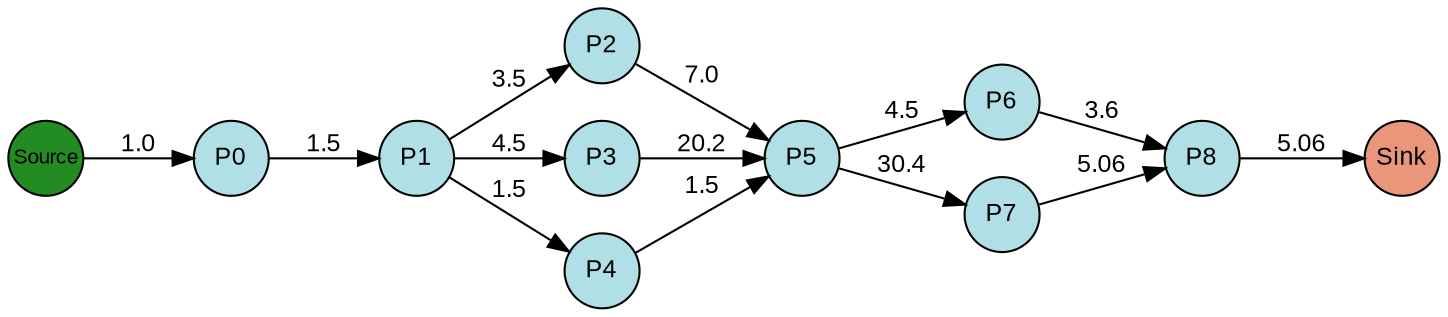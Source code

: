 digraph {
  splines=true;
node [margin=0 fontname=arial fontcolor=black fontsize=12 shape=circle width=0.5 fixedsize=true style=filled fillcolor=powderblue]
  1 [label="P0"]
  2 [label="P1"]
  3 [label="P2"]
  4 [label="P3"]
  5 [label="P4"]
  6 [label="P5"]
  7 [label="P6"]
  8 [label="P7"]
  9 [label="P8"]
  node [margin=0 fontname=arial fontcolor=black fontsize=10 shape=circle width=0.5 fixedsize=true style=filled fillcolor=forestgreen]
  10 [label="Source"]
  node [margin=0 fontname=arial fontcolor=black fontsize=12 shape=circle width=0.5 fixedsize=true style=filled fillcolor=darksalmon]
  11 [label="Sink"]
rankdir=LR
edge [margin=0 fontname=arial fontcolor=black fontsize=12]
   1 -> 2 [label="1.5"]
   2 -> 3 [label="3.5"]
   2 -> 4 [label="4.5"]
   2 -> 5 [label="1.5"]
   3 -> 6 [label="7.0"]
   4 -> 6 [label="20.2"]
   5 -> 6 [label="1.5"]
   6 -> 7 [label="4.5"]
   6 -> 8 [label="30.4"]
   7 -> 9 [label="3.6"]
   8 -> 9 [label="5.06"]
   10 -> 1 [label="1.0"]
   9 -> 11 [label="5.06"]

  {rank=same 10}
	{rank=same  1 }
	{rank=same  2 }
	{rank=same  3, 4, 5 }
	{rank=same  6 }
	{rank=same  7, 8 }
	{rank=same  9 }
  {rank=same 11}
}
